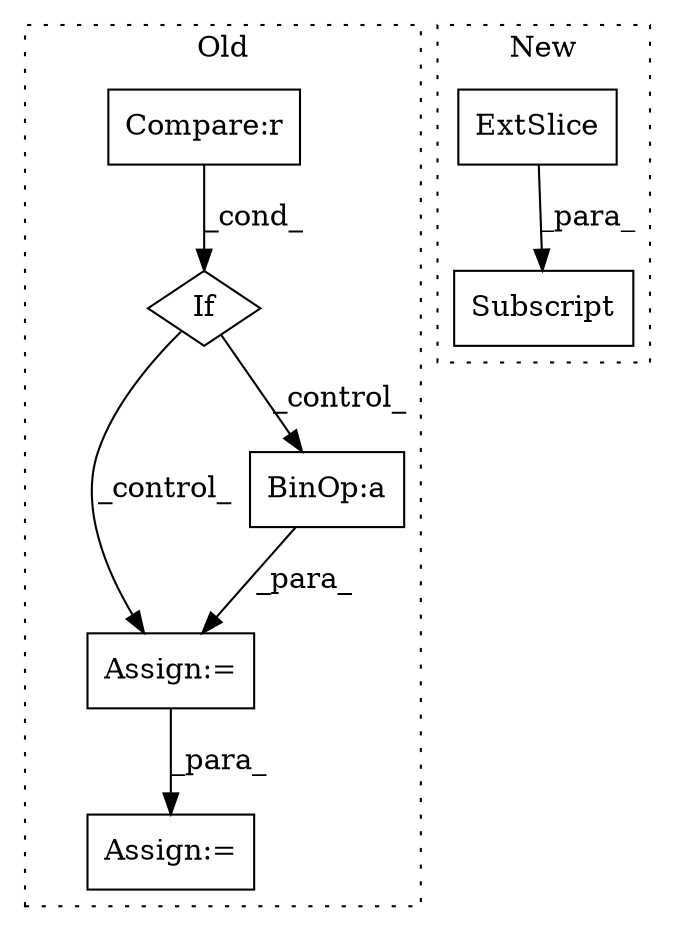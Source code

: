 digraph G {
subgraph cluster0 {
1 [label="If" a="96" s="2896,2916" l="3,14" shape="diamond"];
4 [label="Assign:=" a="68" s="2939" l="3" shape="box"];
5 [label="Compare:r" a="40" s="2899" l="17" shape="box"];
6 [label="BinOp:a" a="82" s="2971" l="3" shape="box"];
7 [label="Assign:=" a="68" s="3447" l="3" shape="box"];
label = "Old";
style="dotted";
}
subgraph cluster1 {
2 [label="ExtSlice" a="85" s="3175" l="7" shape="box"];
3 [label="Subscript" a="63" s="3175,0" l="22,0" shape="box"];
label = "New";
style="dotted";
}
1 -> 4 [label="_control_"];
1 -> 6 [label="_control_"];
2 -> 3 [label="_para_"];
4 -> 7 [label="_para_"];
5 -> 1 [label="_cond_"];
6 -> 4 [label="_para_"];
}